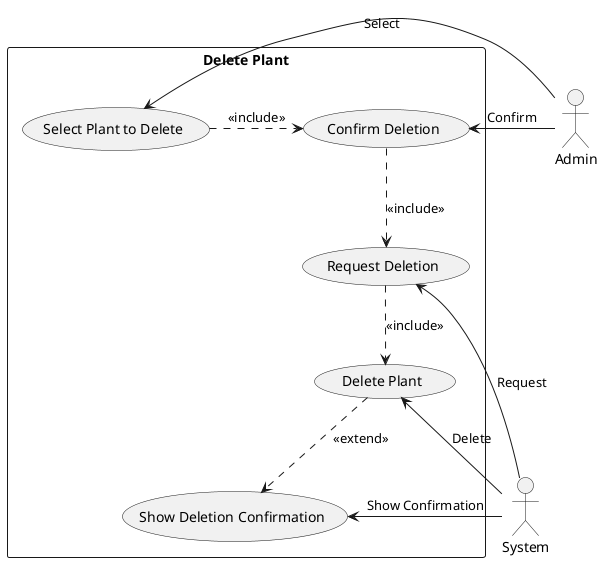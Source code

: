 @startuml Delete Plant
actor Admin
actor System

rectangle "Delete Plant" {
    (Select Plant to Delete) as SelectPlant
    (Confirm Deletion) as ConfirmDeletion
    (Request Deletion) as RequestDeletion
    (Delete Plant) as DeletePlant
    (Show Deletion Confirmation) as ShowConfirmation

    SelectPlant .right-> ConfirmDeletion : <<include>>
    ConfirmDeletion .-> RequestDeletion : <<include>>
    RequestDeletion .-> DeletePlant : <<include>>
    DeletePlant .-> ShowConfirmation : <<extend>>
}

Admin -right-> SelectPlant : "Select"
Admin --right-> ConfirmDeletion : "Confirm"
System -left-> RequestDeletion : "Request"
System -left-> DeletePlant : "Delete"
System -left-> ShowConfirmation : "Show Confirmation"
@enduml
